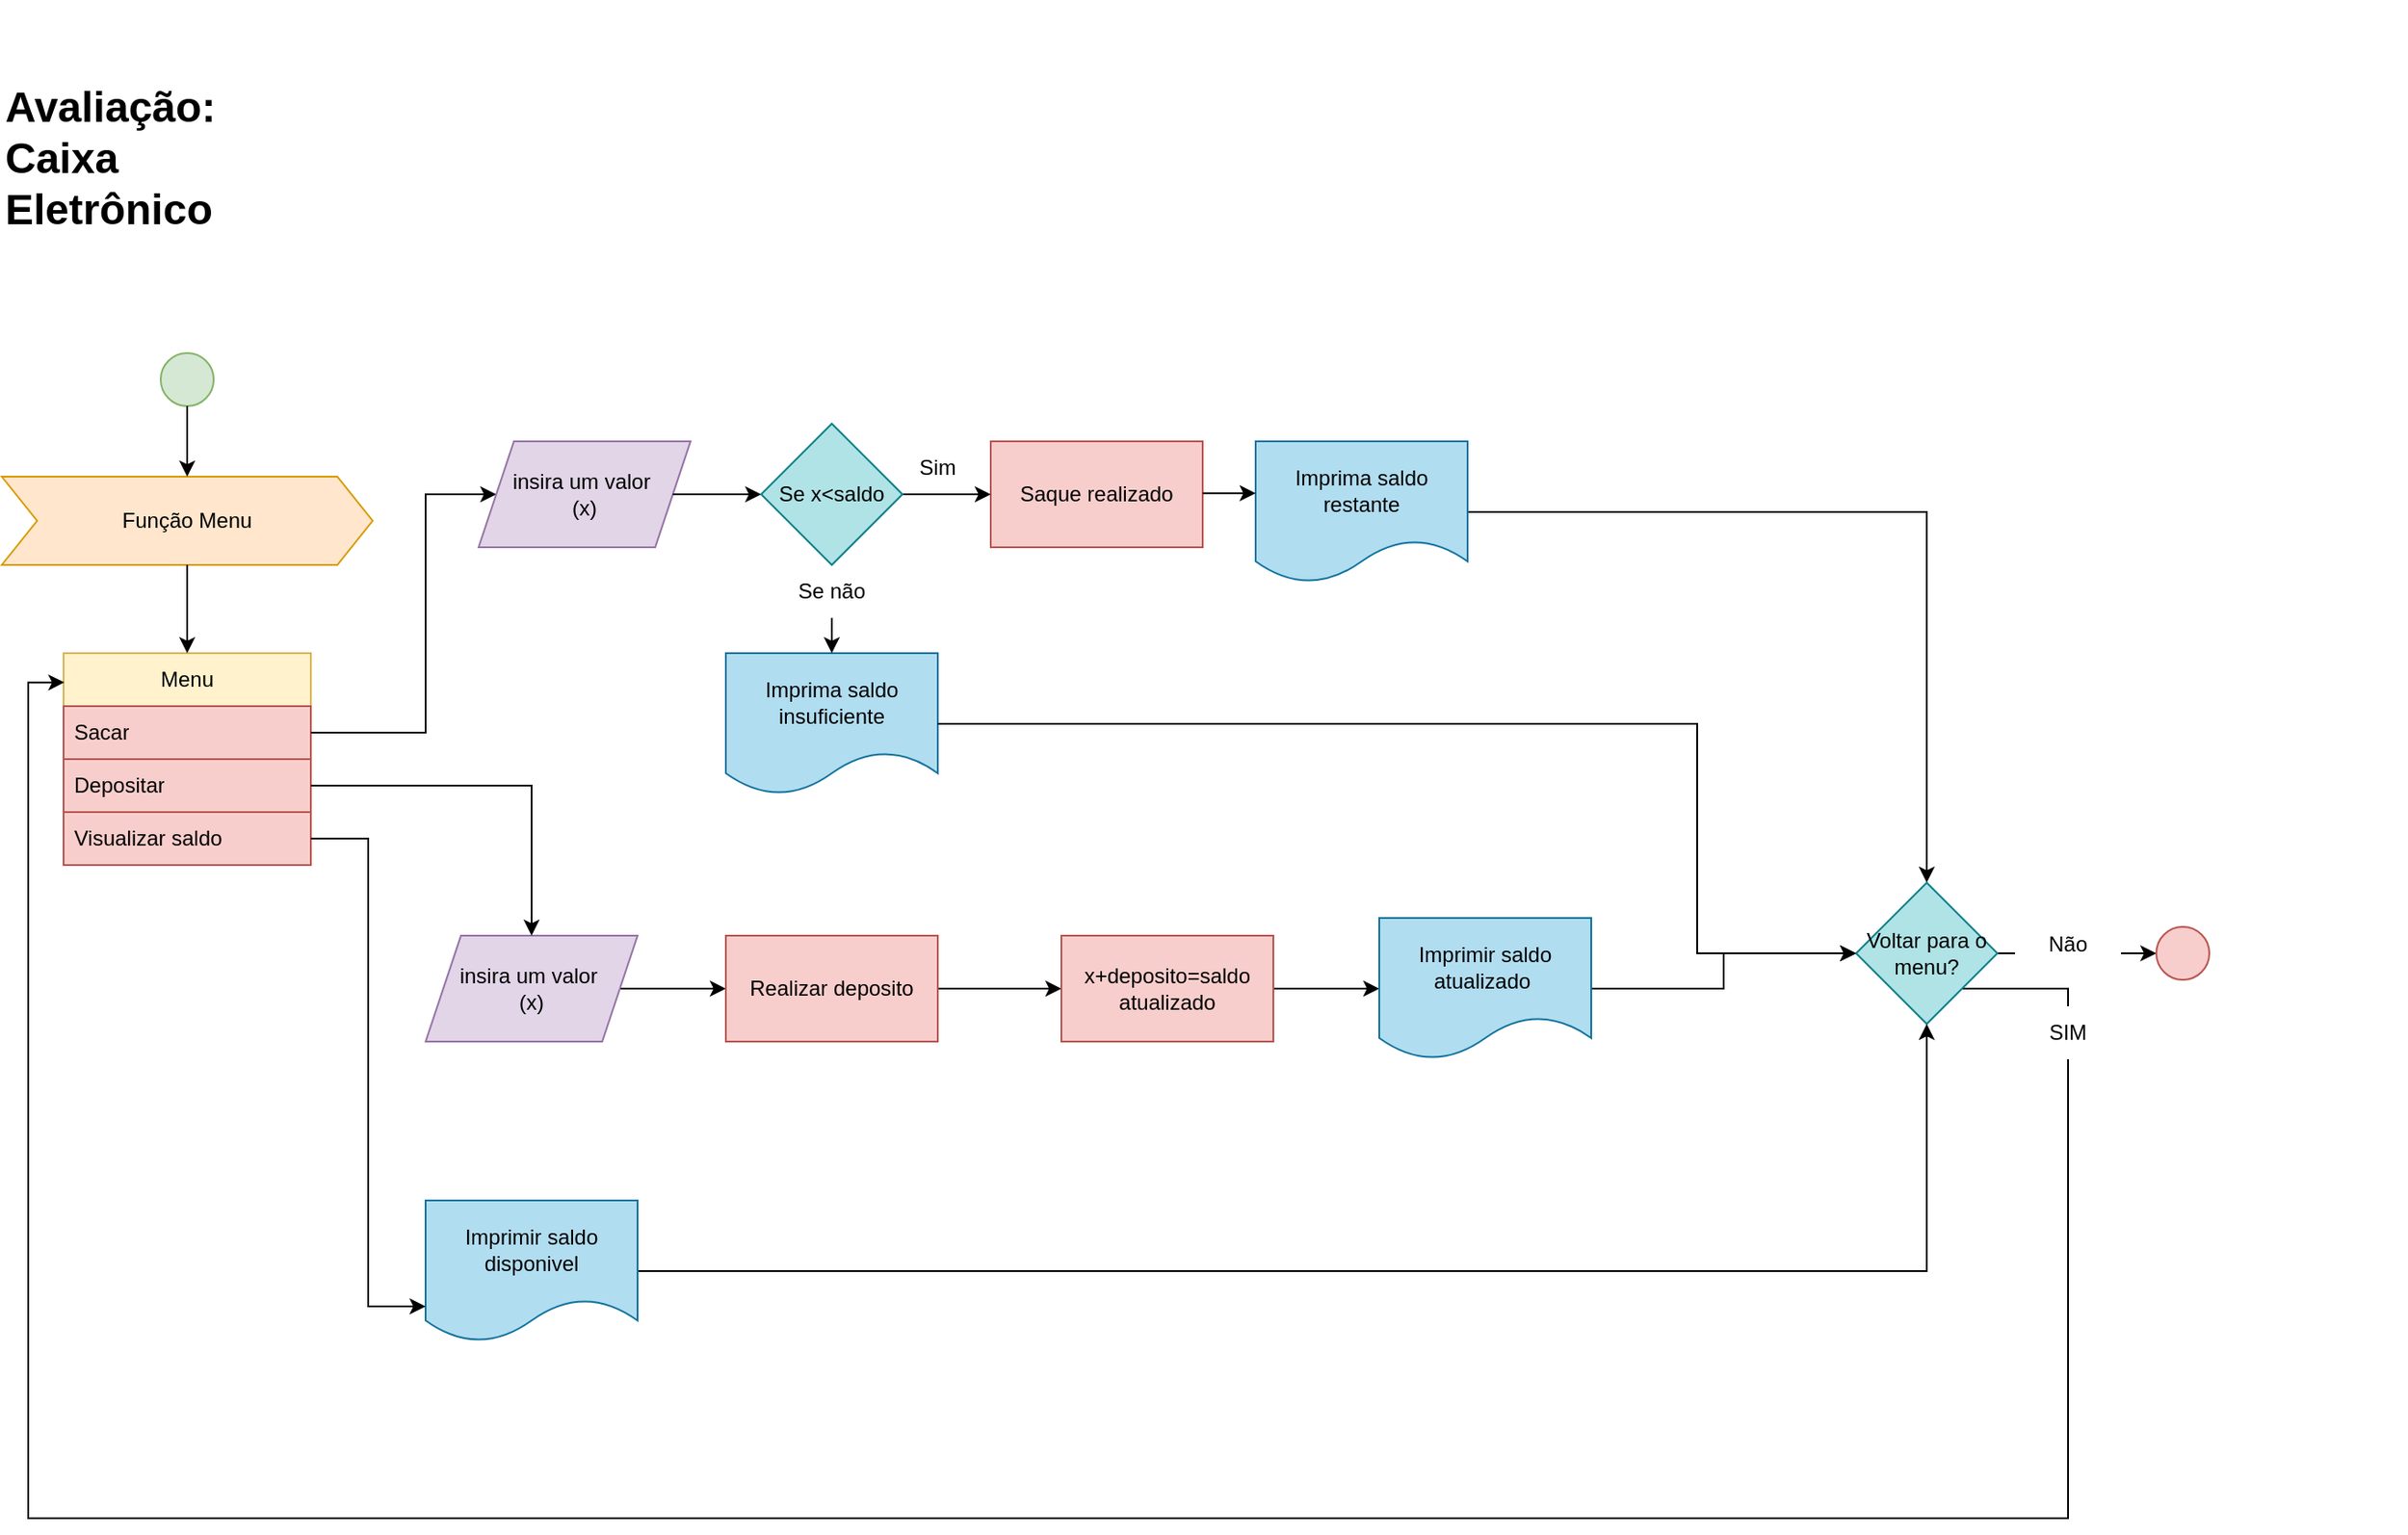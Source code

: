 <mxfile version="26.0.16">
  <diagram id="prtHgNgQTEPvFCAcTncT" name="Page-1">
    <mxGraphModel grid="1" page="1" gridSize="10" guides="1" tooltips="1" connect="1" arrows="1" fold="1" pageScale="1" pageWidth="827" pageHeight="1169" math="0" shadow="0">
      <root>
        <mxCell id="0" />
        <mxCell id="1" parent="0" />
        <mxCell id="ZtoqrgHpuh2YJcg9f_Qv-1" value="&lt;h1 style=&quot;margin-top: 0px;&quot;&gt;&lt;font style=&quot;vertical-align: inherit;&quot;&gt;&lt;font style=&quot;vertical-align: inherit;&quot;&gt;Avaliação: Caixa Eletrônico&lt;/font&gt;&lt;/font&gt;&lt;/h1&gt;" style="text;html=1;whiteSpace=wrap;overflow=hidden;rounded=0;" vertex="1" parent="1">
          <mxGeometry x="-560" y="-1280" width="180" height="120" as="geometry" />
        </mxCell>
        <mxCell id="ZtoqrgHpuh2YJcg9f_Qv-51" value="&lt;font style=&quot;vertical-align: inherit;&quot;&gt;&lt;font style=&quot;vertical-align: inherit;&quot;&gt;&lt;font style=&quot;vertical-align: inherit;&quot;&gt;&lt;font style=&quot;vertical-align: inherit;&quot;&gt;&lt;font style=&quot;vertical-align: inherit;&quot;&gt;&lt;font style=&quot;vertical-align: inherit;&quot;&gt;&lt;font style=&quot;vertical-align: inherit;&quot;&gt;&lt;font style=&quot;vertical-align: inherit;&quot;&gt;&lt;font style=&quot;vertical-align: inherit;&quot;&gt;&lt;font style=&quot;vertical-align: inherit;&quot;&gt;&lt;font style=&quot;vertical-align: inherit;&quot;&gt;&lt;font style=&quot;vertical-align: inherit;&quot;&gt;&lt;font style=&quot;vertical-align: inherit;&quot;&gt;&lt;font style=&quot;vertical-align: inherit;&quot;&gt;Função Menu&lt;/font&gt;&lt;/font&gt;&lt;/font&gt;&lt;/font&gt;&lt;/font&gt;&lt;/font&gt;&lt;/font&gt;&lt;/font&gt;&lt;/font&gt;&lt;/font&gt;&lt;/font&gt;&lt;/font&gt;&lt;/font&gt;&lt;/font&gt;" style="shape=step;perimeter=stepPerimeter;whiteSpace=wrap;html=1;fixedSize=1;size=20;fillColor=#ffe6cc;strokeColor=#d79b00;" vertex="1" parent="1">
          <mxGeometry x="-560" y="-1050" width="210" height="50" as="geometry" />
        </mxCell>
        <mxCell id="ZtoqrgHpuh2YJcg9f_Qv-52" value="" style="ellipse;whiteSpace=wrap;html=1;fillColor=#d5e8d4;strokeColor=#82b366;" vertex="1" parent="1">
          <mxGeometry x="-470" y="-1120" width="30" height="30" as="geometry" />
        </mxCell>
        <mxCell id="ZtoqrgHpuh2YJcg9f_Qv-53" value="" style="endArrow=classic;html=1;rounded=0;exitX=0.5;exitY=1;exitDx=0;exitDy=0;" edge="1" parent="1" source="ZtoqrgHpuh2YJcg9f_Qv-52" target="ZtoqrgHpuh2YJcg9f_Qv-51">
          <mxGeometry width="50" height="50" relative="1" as="geometry">
            <mxPoint x="-460" y="-1090" as="sourcePoint" />
            <mxPoint x="-410" y="-1140" as="targetPoint" />
          </mxGeometry>
        </mxCell>
        <mxCell id="ZtoqrgHpuh2YJcg9f_Qv-54" value="&lt;font style=&quot;vertical-align: inherit;&quot;&gt;&lt;font style=&quot;vertical-align: inherit;&quot;&gt;Menu&lt;/font&gt;&lt;/font&gt;" style="swimlane;fontStyle=0;childLayout=stackLayout;horizontal=1;startSize=30;horizontalStack=0;resizeParent=1;resizeParentMax=0;resizeLast=0;collapsible=1;marginBottom=0;whiteSpace=wrap;html=1;fillColor=#fff2cc;strokeColor=#d6b656;" vertex="1" parent="1">
          <mxGeometry x="-525" y="-950" width="140" height="120" as="geometry">
            <mxRectangle x="-525" y="-950" width="70" height="30" as="alternateBounds" />
          </mxGeometry>
        </mxCell>
        <mxCell id="ZtoqrgHpuh2YJcg9f_Qv-55" value="&lt;font style=&quot;vertical-align: inherit;&quot;&gt;&lt;font style=&quot;vertical-align: inherit;&quot;&gt;Sacar&lt;/font&gt;&lt;/font&gt;" style="text;strokeColor=#b85450;fillColor=#f8cecc;align=left;verticalAlign=middle;spacingLeft=4;spacingRight=4;overflow=hidden;points=[[0,0.5],[1,0.5]];portConstraint=eastwest;rotatable=0;whiteSpace=wrap;html=1;" vertex="1" parent="ZtoqrgHpuh2YJcg9f_Qv-54">
          <mxGeometry y="30" width="140" height="30" as="geometry" />
        </mxCell>
        <mxCell id="ZtoqrgHpuh2YJcg9f_Qv-56" value="&lt;font style=&quot;vertical-align: inherit;&quot;&gt;&lt;font style=&quot;vertical-align: inherit;&quot;&gt;Depositar&lt;/font&gt;&lt;/font&gt;" style="text;strokeColor=#b85450;fillColor=#f8cecc;align=left;verticalAlign=middle;spacingLeft=4;spacingRight=4;overflow=hidden;points=[[0,0.5],[1,0.5]];portConstraint=eastwest;rotatable=0;whiteSpace=wrap;html=1;" vertex="1" parent="ZtoqrgHpuh2YJcg9f_Qv-54">
          <mxGeometry y="60" width="140" height="30" as="geometry" />
        </mxCell>
        <mxCell id="ZtoqrgHpuh2YJcg9f_Qv-57" value="&lt;font style=&quot;vertical-align: inherit;&quot;&gt;&lt;font style=&quot;vertical-align: inherit;&quot;&gt;&lt;font style=&quot;vertical-align: inherit;&quot;&gt;&lt;font style=&quot;vertical-align: inherit;&quot;&gt;&lt;font style=&quot;vertical-align: inherit;&quot;&gt;&lt;font style=&quot;vertical-align: inherit;&quot;&gt;Visualizar saldo&amp;nbsp;&lt;/font&gt;&lt;/font&gt;&lt;/font&gt;&lt;/font&gt;&lt;/font&gt;&lt;/font&gt;" style="text;strokeColor=#b85450;fillColor=#f8cecc;align=left;verticalAlign=middle;spacingLeft=4;spacingRight=4;overflow=hidden;points=[[0,0.5],[1,0.5]];portConstraint=eastwest;rotatable=0;whiteSpace=wrap;html=1;" vertex="1" parent="ZtoqrgHpuh2YJcg9f_Qv-54">
          <mxGeometry y="90" width="140" height="30" as="geometry" />
        </mxCell>
        <mxCell id="ZtoqrgHpuh2YJcg9f_Qv-58" value="" style="endArrow=classic;html=1;rounded=0;entryX=0.5;entryY=0;entryDx=0;entryDy=0;exitX=0.5;exitY=1;exitDx=0;exitDy=0;" edge="1" parent="1" source="ZtoqrgHpuh2YJcg9f_Qv-51" target="ZtoqrgHpuh2YJcg9f_Qv-54">
          <mxGeometry width="50" height="50" relative="1" as="geometry">
            <mxPoint x="-464" y="-1000" as="sourcePoint" />
            <mxPoint x="-414" y="-1050" as="targetPoint" />
          </mxGeometry>
        </mxCell>
        <mxCell id="ZtoqrgHpuh2YJcg9f_Qv-59" value="" style="endArrow=classic;html=1;rounded=0;exitX=1;exitY=0.5;exitDx=0;exitDy=0;" edge="1" parent="1" source="ZtoqrgHpuh2YJcg9f_Qv-55">
          <mxGeometry width="50" height="50" relative="1" as="geometry">
            <mxPoint x="-385" y="-900" as="sourcePoint" />
            <mxPoint x="-280" y="-1040" as="targetPoint" />
            <Array as="points">
              <mxPoint x="-320" y="-905" />
              <mxPoint x="-320" y="-1040" />
            </Array>
          </mxGeometry>
        </mxCell>
        <mxCell id="ZtoqrgHpuh2YJcg9f_Qv-61" value="&lt;font style=&quot;vertical-align: inherit;&quot;&gt;&lt;font style=&quot;vertical-align: inherit;&quot;&gt;insira um valor&amp;nbsp;&lt;br&gt;(x)&lt;/font&gt;&lt;/font&gt;" style="shape=parallelogram;perimeter=parallelogramPerimeter;whiteSpace=wrap;html=1;fixedSize=1;fillColor=#e1d5e7;strokeColor=#9673a6;" vertex="1" parent="1">
          <mxGeometry x="-290" y="-1070" width="120" height="60" as="geometry" />
        </mxCell>
        <mxCell id="ZtoqrgHpuh2YJcg9f_Qv-63" value="Saque realizado" style="rounded=0;whiteSpace=wrap;html=1;fillColor=#f8cecc;strokeColor=#b85450;" vertex="1" parent="1">
          <mxGeometry y="-1070" width="120" height="60" as="geometry" />
        </mxCell>
        <mxCell id="ZtoqrgHpuh2YJcg9f_Qv-64" value="Imprima saldo insuficiente" style="shape=document;whiteSpace=wrap;html=1;boundedLbl=1;fillColor=#b1ddf0;strokeColor=#10739e;" vertex="1" parent="1">
          <mxGeometry x="-150" y="-950" width="120" height="80" as="geometry" />
        </mxCell>
        <mxCell id="ZtoqrgHpuh2YJcg9f_Qv-92" style="edgeStyle=orthogonalEdgeStyle;rounded=0;orthogonalLoop=1;jettySize=auto;html=1;" edge="1" parent="1" source="ZtoqrgHpuh2YJcg9f_Qv-65" target="ZtoqrgHpuh2YJcg9f_Qv-76">
          <mxGeometry relative="1" as="geometry" />
        </mxCell>
        <mxCell id="ZtoqrgHpuh2YJcg9f_Qv-65" value="Imprima saldo restante" style="shape=document;whiteSpace=wrap;html=1;boundedLbl=1;fillColor=#b1ddf0;strokeColor=#10739e;" vertex="1" parent="1">
          <mxGeometry x="150" y="-1070" width="120" height="80" as="geometry" />
        </mxCell>
        <mxCell id="ZtoqrgHpuh2YJcg9f_Qv-66" value="" style="endArrow=classic;html=1;rounded=0;entryX=0;entryY=0.5;entryDx=0;entryDy=0;" edge="1" parent="1" target="46pucx5hYO55ilkj9gSI-6">
          <mxGeometry width="50" height="50" relative="1" as="geometry">
            <mxPoint x="-180" y="-1040" as="sourcePoint" />
            <mxPoint x="-150" y="-1040" as="targetPoint" />
          </mxGeometry>
        </mxCell>
        <mxCell id="ZtoqrgHpuh2YJcg9f_Qv-67" value="" style="endArrow=classic;html=1;rounded=0;entryX=0;entryY=0.5;entryDx=0;entryDy=0;exitX=1;exitY=0.5;exitDx=0;exitDy=0;" edge="1" parent="1" target="ZtoqrgHpuh2YJcg9f_Qv-63" source="46pucx5hYO55ilkj9gSI-6">
          <mxGeometry width="50" height="50" relative="1" as="geometry">
            <mxPoint x="-30" y="-1040" as="sourcePoint" />
            <mxPoint x="20" y="-1090" as="targetPoint" />
          </mxGeometry>
        </mxCell>
        <mxCell id="ZtoqrgHpuh2YJcg9f_Qv-68" value="" style="endArrow=classic;html=1;rounded=0;entryX=0;entryY=0.5;entryDx=0;entryDy=0;" edge="1" parent="1">
          <mxGeometry width="50" height="50" relative="1" as="geometry">
            <mxPoint x="120" y="-1040.59" as="sourcePoint" />
            <mxPoint x="150" y="-1040.59" as="targetPoint" />
          </mxGeometry>
        </mxCell>
        <mxCell id="ZtoqrgHpuh2YJcg9f_Qv-69" value="" style="endArrow=classic;html=1;rounded=0;entryX=0.5;entryY=0;entryDx=0;entryDy=0;exitX=0.5;exitY=1;exitDx=0;exitDy=0;" edge="1" parent="1" target="ZtoqrgHpuh2YJcg9f_Qv-64">
          <mxGeometry width="50" height="50" relative="1" as="geometry">
            <mxPoint x="-90" y="-1010" as="sourcePoint" />
            <mxPoint x="-75" y="-1010" as="targetPoint" />
            <Array as="points" />
          </mxGeometry>
        </mxCell>
        <mxCell id="ZtoqrgHpuh2YJcg9f_Qv-70" value="Se não" style="text;html=1;align=center;verticalAlign=middle;whiteSpace=wrap;rounded=0;fillColor=default;" vertex="1" parent="1">
          <mxGeometry x="-120" y="-1000" width="60" height="30" as="geometry" />
        </mxCell>
        <mxCell id="ZtoqrgHpuh2YJcg9f_Qv-72" value="" style="endArrow=classic;html=1;rounded=0;entryX=0;entryY=0.5;entryDx=0;entryDy=0;" edge="1" parent="1" target="ZtoqrgHpuh2YJcg9f_Qv-76">
          <mxGeometry width="50" height="50" relative="1" as="geometry">
            <mxPoint x="-30" y="-910" as="sourcePoint" />
            <mxPoint x="80" y="-910" as="targetPoint" />
            <Array as="points">
              <mxPoint x="400" y="-910" />
              <mxPoint x="400" y="-780" />
            </Array>
          </mxGeometry>
        </mxCell>
        <mxCell id="ZtoqrgHpuh2YJcg9f_Qv-113" style="edgeStyle=orthogonalEdgeStyle;rounded=0;orthogonalLoop=1;jettySize=auto;html=1;exitX=1;exitY=0.5;exitDx=0;exitDy=0;entryX=0;entryY=0.5;entryDx=0;entryDy=0;" edge="1" parent="1" source="ZtoqrgHpuh2YJcg9f_Qv-76" target="ZtoqrgHpuh2YJcg9f_Qv-96">
          <mxGeometry relative="1" as="geometry" />
        </mxCell>
        <mxCell id="ZtoqrgHpuh2YJcg9f_Qv-116" style="edgeStyle=orthogonalEdgeStyle;rounded=0;orthogonalLoop=1;jettySize=auto;html=1;exitX=1;exitY=1;exitDx=0;exitDy=0;entryX=0.003;entryY=0.138;entryDx=0;entryDy=0;entryPerimeter=0;" edge="1" parent="1" source="ZtoqrgHpuh2YJcg9f_Qv-76" target="ZtoqrgHpuh2YJcg9f_Qv-54">
          <mxGeometry relative="1" as="geometry">
            <mxPoint x="610" y="-450" as="targetPoint" />
            <Array as="points">
              <mxPoint x="610" y="-760" />
              <mxPoint x="610" y="-460" />
              <mxPoint x="-545" y="-460" />
              <mxPoint x="-545" y="-933" />
            </Array>
          </mxGeometry>
        </mxCell>
        <mxCell id="ZtoqrgHpuh2YJcg9f_Qv-76" value="Voltar para o menu?" style="rhombus;whiteSpace=wrap;html=1;fillColor=#b0e3e6;strokeColor=#0e8088;" vertex="1" parent="1">
          <mxGeometry x="490" y="-820" width="80" height="80" as="geometry" />
        </mxCell>
        <mxCell id="ZtoqrgHpuh2YJcg9f_Qv-86" value="" style="edgeStyle=orthogonalEdgeStyle;rounded=0;orthogonalLoop=1;jettySize=auto;html=1;" edge="1" parent="1" source="ZtoqrgHpuh2YJcg9f_Qv-83" target="ZtoqrgHpuh2YJcg9f_Qv-85">
          <mxGeometry relative="1" as="geometry" />
        </mxCell>
        <mxCell id="ZtoqrgHpuh2YJcg9f_Qv-83" value="&lt;font style=&quot;vertical-align: inherit;&quot;&gt;&lt;font style=&quot;vertical-align: inherit;&quot;&gt;insira um valor&amp;nbsp;&lt;br&gt;(x)&lt;/font&gt;&lt;/font&gt;" style="shape=parallelogram;perimeter=parallelogramPerimeter;whiteSpace=wrap;html=1;fixedSize=1;fillColor=#e1d5e7;strokeColor=#9673a6;" vertex="1" parent="1">
          <mxGeometry x="-320" y="-790" width="120" height="60" as="geometry" />
        </mxCell>
        <mxCell id="ZtoqrgHpuh2YJcg9f_Qv-84" style="edgeStyle=orthogonalEdgeStyle;rounded=0;orthogonalLoop=1;jettySize=auto;html=1;exitX=1;exitY=0.5;exitDx=0;exitDy=0;" edge="1" parent="1" source="ZtoqrgHpuh2YJcg9f_Qv-56" target="ZtoqrgHpuh2YJcg9f_Qv-83">
          <mxGeometry relative="1" as="geometry" />
        </mxCell>
        <mxCell id="ZtoqrgHpuh2YJcg9f_Qv-88" value="" style="edgeStyle=orthogonalEdgeStyle;rounded=0;orthogonalLoop=1;jettySize=auto;html=1;" edge="1" parent="1" source="ZtoqrgHpuh2YJcg9f_Qv-85" target="ZtoqrgHpuh2YJcg9f_Qv-87">
          <mxGeometry relative="1" as="geometry" />
        </mxCell>
        <mxCell id="ZtoqrgHpuh2YJcg9f_Qv-85" value="Realizar deposito" style="whiteSpace=wrap;html=1;fillColor=#f8cecc;strokeColor=#b85450;" vertex="1" parent="1">
          <mxGeometry x="-150" y="-790" width="120" height="60" as="geometry" />
        </mxCell>
        <mxCell id="ZtoqrgHpuh2YJcg9f_Qv-90" value="" style="edgeStyle=orthogonalEdgeStyle;rounded=0;orthogonalLoop=1;jettySize=auto;html=1;" edge="1" parent="1" source="ZtoqrgHpuh2YJcg9f_Qv-87" target="ZtoqrgHpuh2YJcg9f_Qv-89">
          <mxGeometry relative="1" as="geometry" />
        </mxCell>
        <mxCell id="ZtoqrgHpuh2YJcg9f_Qv-87" value="x+deposito=saldo atualizado" style="whiteSpace=wrap;html=1;fillColor=#f8cecc;strokeColor=#b85450;" vertex="1" parent="1">
          <mxGeometry x="40" y="-790" width="120" height="60" as="geometry" />
        </mxCell>
        <mxCell id="ZtoqrgHpuh2YJcg9f_Qv-98" style="edgeStyle=orthogonalEdgeStyle;rounded=0;orthogonalLoop=1;jettySize=auto;html=1;exitX=1;exitY=0.5;exitDx=0;exitDy=0;" edge="1" parent="1" source="ZtoqrgHpuh2YJcg9f_Qv-89" target="ZtoqrgHpuh2YJcg9f_Qv-76">
          <mxGeometry relative="1" as="geometry" />
        </mxCell>
        <mxCell id="ZtoqrgHpuh2YJcg9f_Qv-89" value="Imprimir saldo atualizado&amp;nbsp;" style="shape=document;whiteSpace=wrap;html=1;boundedLbl=1;fillColor=#b1ddf0;strokeColor=#10739e;" vertex="1" parent="1">
          <mxGeometry x="220" y="-800" width="120" height="80" as="geometry" />
        </mxCell>
        <mxCell id="ZtoqrgHpuh2YJcg9f_Qv-96" value="" style="ellipse;whiteSpace=wrap;html=1;fillColor=#f8cecc;strokeColor=#b85450;" vertex="1" parent="1">
          <mxGeometry x="660" y="-795" width="30" height="30" as="geometry" />
        </mxCell>
        <mxCell id="ZtoqrgHpuh2YJcg9f_Qv-111" style="edgeStyle=orthogonalEdgeStyle;rounded=0;orthogonalLoop=1;jettySize=auto;html=1;exitX=1;exitY=0.5;exitDx=0;exitDy=0;entryX=0.5;entryY=1;entryDx=0;entryDy=0;" edge="1" parent="1" source="ZtoqrgHpuh2YJcg9f_Qv-106" target="ZtoqrgHpuh2YJcg9f_Qv-76">
          <mxGeometry relative="1" as="geometry" />
        </mxCell>
        <mxCell id="ZtoqrgHpuh2YJcg9f_Qv-106" value="Imprimir saldo disponivel" style="shape=document;whiteSpace=wrap;html=1;boundedLbl=1;fillColor=#b1ddf0;strokeColor=#10739e;" vertex="1" parent="1">
          <mxGeometry x="-320" y="-640" width="120" height="80" as="geometry" />
        </mxCell>
        <mxCell id="ZtoqrgHpuh2YJcg9f_Qv-110" style="edgeStyle=orthogonalEdgeStyle;rounded=0;orthogonalLoop=1;jettySize=auto;html=1;exitX=1;exitY=0.5;exitDx=0;exitDy=0;entryX=0;entryY=0.75;entryDx=0;entryDy=0;" edge="1" parent="1" source="ZtoqrgHpuh2YJcg9f_Qv-57" target="ZtoqrgHpuh2YJcg9f_Qv-106">
          <mxGeometry relative="1" as="geometry" />
        </mxCell>
        <mxCell id="ZtoqrgHpuh2YJcg9f_Qv-114" value="SIM" style="text;html=1;align=center;verticalAlign=middle;whiteSpace=wrap;rounded=0;fillColor=default;" vertex="1" parent="1">
          <mxGeometry x="580" y="-750" width="60" height="30" as="geometry" />
        </mxCell>
        <mxCell id="ZtoqrgHpuh2YJcg9f_Qv-115" value="Não" style="text;html=1;align=center;verticalAlign=middle;whiteSpace=wrap;rounded=0;fillColor=default;" vertex="1" parent="1">
          <mxGeometry x="580" y="-800" width="60" height="30" as="geometry" />
        </mxCell>
        <mxCell id="46pucx5hYO55ilkj9gSI-1" value="" style="shape=image;verticalLabelPosition=bottom;labelBackgroundColor=default;verticalAlign=top;aspect=fixed;imageAspect=0;image=https://artpoin.com/wp-content/uploads/2024/06/artpoin-moranguinho-imagens40.png;" vertex="1" parent="1">
          <mxGeometry x="-390" y="-1320" width="162.73" height="230" as="geometry" />
        </mxCell>
        <mxCell id="46pucx5hYO55ilkj9gSI-3" value="" style="shape=image;verticalLabelPosition=bottom;labelBackgroundColor=default;verticalAlign=top;aspect=fixed;imageAspect=0;image=https://blogger.googleusercontent.com/img/b/R29vZ2xl/AVvXsEif6TnHC6hu8CUKpLSRTXoOgmzmmCZOpLbzPPIhTJ75lUEyKe9OcY7IN6ZAXgJno3_RUhkviMU2DP43Ux6JFwVHiWJH0LD6ALRjwKGG9gY2sv8reExW8TAenTh2US7rD2K-86MXf0pLnkyb/s1600/NOVA-MORANGUINHO-EM-PNG-TURMA-FUNDO-TRANSPARENTE-IMAGEM-BAUZINHODAWEB+%25281%2529.png;" vertex="1" parent="1">
          <mxGeometry x="548.61" y="-1070" width="252.78" height="260" as="geometry" />
        </mxCell>
        <mxCell id="46pucx5hYO55ilkj9gSI-5" value="" style="shape=image;verticalLabelPosition=bottom;labelBackgroundColor=default;verticalAlign=top;aspect=fixed;imageAspect=0;image=https://www.1papacaio.com.br/images/pngs/cartoons/moranguinho-frutinhas/moranguinho-amora-linda-002.png;" vertex="1" parent="1">
          <mxGeometry x="-530" y="-720" width="165.82" height="200" as="geometry" />
        </mxCell>
        <mxCell id="46pucx5hYO55ilkj9gSI-6" value="Se x&amp;lt;saldo" style="rhombus;whiteSpace=wrap;html=1;fillColor=#b0e3e6;strokeColor=#0e8088;" vertex="1" parent="1">
          <mxGeometry x="-130" y="-1080" width="80" height="80" as="geometry" />
        </mxCell>
        <mxCell id="46pucx5hYO55ilkj9gSI-7" value="Sim" style="text;html=1;align=center;verticalAlign=middle;whiteSpace=wrap;rounded=0;" vertex="1" parent="1">
          <mxGeometry x="-60" y="-1070" width="60" height="30" as="geometry" />
        </mxCell>
      </root>
    </mxGraphModel>
  </diagram>
</mxfile>
